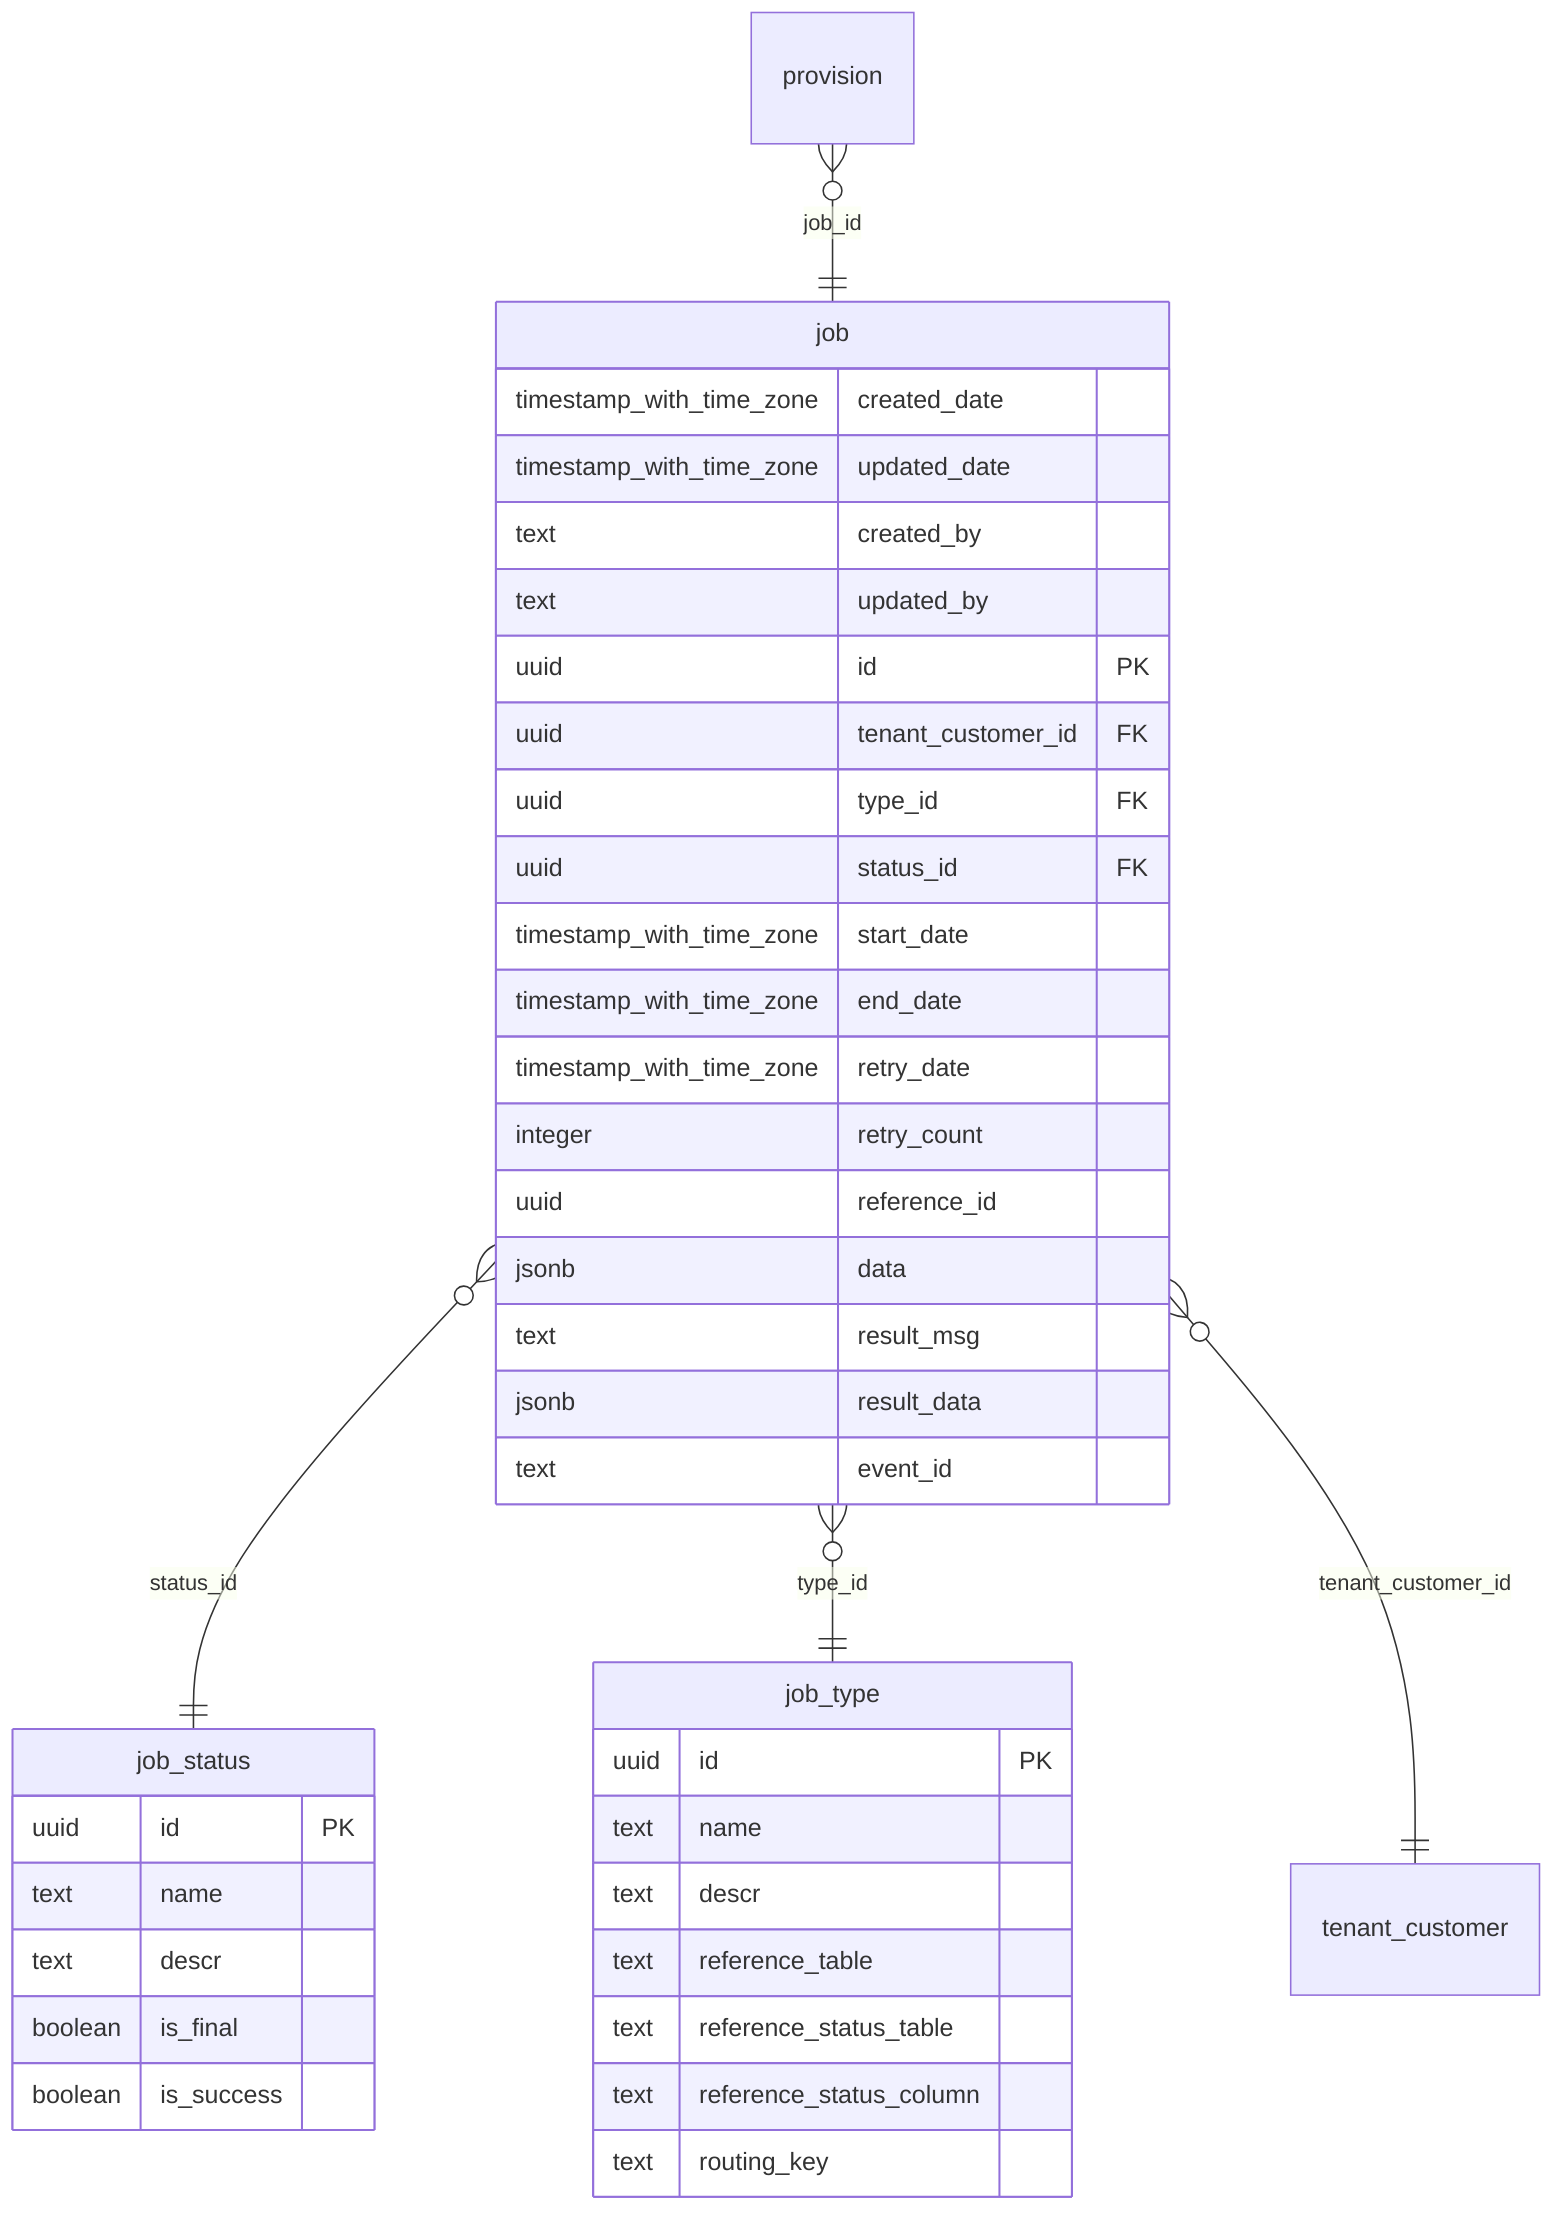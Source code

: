 erDiagram
    job_status {
        uuid id PK
        text name 
        text descr 
        boolean is_final 
        boolean is_success 
    }

    job_type {
        uuid id PK
        text name 
        text descr 
        text reference_table 
        text reference_status_table 
        text reference_status_column 
        text routing_key 
    }

    job {
        timestamp_with_time_zone created_date 
        timestamp_with_time_zone updated_date 
        text created_by 
        text updated_by 
        uuid id PK
        uuid tenant_customer_id FK
        uuid type_id FK
        uuid status_id FK
        timestamp_with_time_zone start_date 
        timestamp_with_time_zone end_date 
        timestamp_with_time_zone retry_date 
        integer retry_count 
        uuid reference_id 
        jsonb data 
        text result_msg 
        jsonb result_data 
        text event_id 
    }

    job }o--|| job_status : "status_id"
    job }o--|| job_type : "type_id"
    job }o--|| tenant_customer : "tenant_customer_id"
    provision }o--|| job : "job_id"